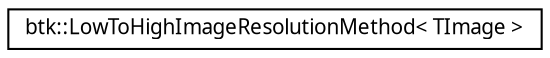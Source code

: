 digraph G
{
  edge [fontname="FreeSans.ttf",fontsize="10",labelfontname="FreeSans.ttf",labelfontsize="10"];
  node [fontname="FreeSans.ttf",fontsize="10",shape=record];
  rankdir=LR;
  Node1 [label="btk::LowToHighImageResolutionMethod\< TImage \>",height=0.2,width=0.4,color="black", fillcolor="white", style="filled",URL="$classbtk_1_1_low_to_high_image_resolution_method.html",tooltip="Class for obtaining an isovoxel image from low resolution images."];
}
